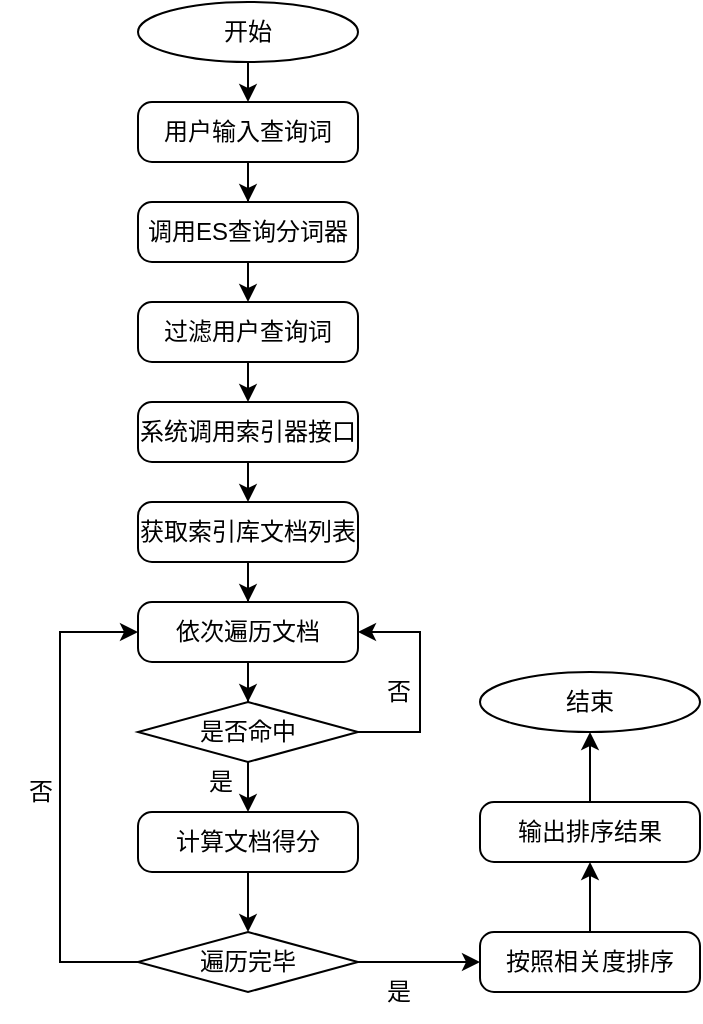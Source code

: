 <mxfile version="20.2.5" type="github">
  <diagram id="RpLbGMgYIpwDXW_oFPGz" name="第 1 页">
    <mxGraphModel dx="850" dy="500" grid="1" gridSize="10" guides="1" tooltips="1" connect="1" arrows="1" fold="1" page="1" pageScale="1" pageWidth="827" pageHeight="1169" math="0" shadow="0">
      <root>
        <mxCell id="0" />
        <mxCell id="1" parent="0" />
        <mxCell id="_aRBJviNGePjIrZY0RLF-1" value="开始" style="strokeWidth=1;html=1;shape=mxgraph.flowchart.start_1;whiteSpace=wrap;" parent="1" vertex="1">
          <mxGeometry x="289" y="120" width="110" height="30" as="geometry" />
        </mxCell>
        <mxCell id="P--CaIeO7Gsb0yP9oL_A-4" value="" style="edgeStyle=orthogonalEdgeStyle;rounded=0;orthogonalLoop=1;jettySize=auto;html=1;startArrow=none;startFill=0;endArrow=classic;endFill=1;entryX=0.5;entryY=0;entryDx=0;entryDy=0;" edge="1" parent="1" source="_aRBJviNGePjIrZY0RLF-2" target="_aRBJviNGePjIrZY0RLF-3">
          <mxGeometry relative="1" as="geometry">
            <mxPoint x="460" y="220" as="targetPoint" />
          </mxGeometry>
        </mxCell>
        <mxCell id="_aRBJviNGePjIrZY0RLF-2" value="用户输入查询词" style="rounded=1;whiteSpace=wrap;html=1;absoluteArcSize=1;arcSize=14;strokeWidth=1;" parent="1" vertex="1">
          <mxGeometry x="289" y="170" width="110" height="30" as="geometry" />
        </mxCell>
        <mxCell id="_aRBJviNGePjIrZY0RLF-3" value="调用ES查询分词器" style="rounded=1;whiteSpace=wrap;html=1;absoluteArcSize=1;arcSize=14;strokeWidth=1;" parent="1" vertex="1">
          <mxGeometry x="289" y="220" width="110" height="30" as="geometry" />
        </mxCell>
        <mxCell id="_aRBJviNGePjIrZY0RLF-4" value="过滤用户查询词" style="rounded=1;whiteSpace=wrap;html=1;absoluteArcSize=1;arcSize=14;strokeWidth=1;" parent="1" vertex="1">
          <mxGeometry x="289" y="270" width="110" height="30" as="geometry" />
        </mxCell>
        <mxCell id="_aRBJviNGePjIrZY0RLF-5" value="系统调用索引器接口" style="rounded=1;whiteSpace=wrap;html=1;absoluteArcSize=1;arcSize=14;strokeWidth=1;" parent="1" vertex="1">
          <mxGeometry x="289" y="320" width="110" height="30" as="geometry" />
        </mxCell>
        <mxCell id="_aRBJviNGePjIrZY0RLF-13" value="" style="edgeStyle=orthogonalEdgeStyle;rounded=0;orthogonalLoop=1;jettySize=auto;html=1;" parent="1" source="_aRBJviNGePjIrZY0RLF-6" target="_aRBJviNGePjIrZY0RLF-12" edge="1">
          <mxGeometry relative="1" as="geometry" />
        </mxCell>
        <mxCell id="_aRBJviNGePjIrZY0RLF-6" value="获取索引库文档列表" style="rounded=1;whiteSpace=wrap;html=1;absoluteArcSize=1;arcSize=14;strokeWidth=1;" parent="1" vertex="1">
          <mxGeometry x="289" y="370" width="110" height="30" as="geometry" />
        </mxCell>
        <mxCell id="_aRBJviNGePjIrZY0RLF-15" value="" style="edgeStyle=orthogonalEdgeStyle;rounded=0;orthogonalLoop=1;jettySize=auto;html=1;" parent="1" source="_aRBJviNGePjIrZY0RLF-12" target="_aRBJviNGePjIrZY0RLF-14" edge="1">
          <mxGeometry relative="1" as="geometry" />
        </mxCell>
        <mxCell id="_aRBJviNGePjIrZY0RLF-12" value="依次遍历文档" style="rounded=1;whiteSpace=wrap;html=1;absoluteArcSize=1;arcSize=14;strokeWidth=1;" parent="1" vertex="1">
          <mxGeometry x="289" y="420" width="110" height="30" as="geometry" />
        </mxCell>
        <mxCell id="_aRBJviNGePjIrZY0RLF-14" value="是否命中" style="strokeWidth=1;html=1;shape=mxgraph.flowchart.decision;whiteSpace=wrap;" parent="1" vertex="1">
          <mxGeometry x="289" y="470" width="110" height="30" as="geometry" />
        </mxCell>
        <mxCell id="_aRBJviNGePjIrZY0RLF-21" value="" style="edgeStyle=orthogonalEdgeStyle;rounded=0;orthogonalLoop=1;jettySize=auto;html=1;" parent="1" source="_aRBJviNGePjIrZY0RLF-16" target="_aRBJviNGePjIrZY0RLF-17" edge="1">
          <mxGeometry relative="1" as="geometry" />
        </mxCell>
        <mxCell id="_aRBJviNGePjIrZY0RLF-16" value="计算文档得分" style="rounded=1;whiteSpace=wrap;html=1;absoluteArcSize=1;arcSize=14;strokeWidth=1;" parent="1" vertex="1">
          <mxGeometry x="289" y="525" width="110" height="30" as="geometry" />
        </mxCell>
        <mxCell id="_aRBJviNGePjIrZY0RLF-17" value="遍历完毕" style="strokeWidth=1;html=1;shape=mxgraph.flowchart.decision;whiteSpace=wrap;" parent="1" vertex="1">
          <mxGeometry x="289" y="585" width="110" height="30" as="geometry" />
        </mxCell>
        <mxCell id="_aRBJviNGePjIrZY0RLF-25" value="" style="endArrow=classic;html=1;rounded=0;exitX=0.5;exitY=1;exitDx=0;exitDy=0;exitPerimeter=0;entryX=0.5;entryY=0;entryDx=0;entryDy=0;" parent="1" source="_aRBJviNGePjIrZY0RLF-14" target="_aRBJviNGePjIrZY0RLF-16" edge="1">
          <mxGeometry width="50" height="50" relative="1" as="geometry">
            <mxPoint x="399" y="530" as="sourcePoint" />
            <mxPoint x="449" y="480" as="targetPoint" />
          </mxGeometry>
        </mxCell>
        <mxCell id="_aRBJviNGePjIrZY0RLF-26" value="按照相关度排序" style="rounded=1;whiteSpace=wrap;html=1;absoluteArcSize=1;arcSize=14;strokeWidth=1;" parent="1" vertex="1">
          <mxGeometry x="460" y="585" width="110" height="30" as="geometry" />
        </mxCell>
        <mxCell id="_aRBJviNGePjIrZY0RLF-29" value="输出排序结果" style="rounded=1;whiteSpace=wrap;html=1;absoluteArcSize=1;arcSize=14;strokeWidth=1;" parent="1" vertex="1">
          <mxGeometry x="460" y="520" width="110" height="30" as="geometry" />
        </mxCell>
        <mxCell id="_aRBJviNGePjIrZY0RLF-30" value="结束" style="strokeWidth=1;html=1;shape=mxgraph.flowchart.start_1;whiteSpace=wrap;" parent="1" vertex="1">
          <mxGeometry x="460" y="455" width="110" height="30" as="geometry" />
        </mxCell>
        <mxCell id="_aRBJviNGePjIrZY0RLF-32" value="" style="endArrow=classic;html=1;rounded=0;exitX=0.5;exitY=1;exitDx=0;exitDy=0;exitPerimeter=0;entryX=0.5;entryY=0;entryDx=0;entryDy=0;" parent="1" source="_aRBJviNGePjIrZY0RLF-1" target="_aRBJviNGePjIrZY0RLF-2" edge="1">
          <mxGeometry width="50" height="50" relative="1" as="geometry">
            <mxPoint x="399" y="160" as="sourcePoint" />
            <mxPoint x="449" y="110" as="targetPoint" />
          </mxGeometry>
        </mxCell>
        <mxCell id="_aRBJviNGePjIrZY0RLF-36" value="" style="endArrow=classic;html=1;rounded=0;exitX=0.5;exitY=1;exitDx=0;exitDy=0;entryX=0.5;entryY=0;entryDx=0;entryDy=0;" parent="1" source="_aRBJviNGePjIrZY0RLF-3" target="_aRBJviNGePjIrZY0RLF-4" edge="1">
          <mxGeometry width="50" height="50" relative="1" as="geometry">
            <mxPoint x="390" y="320" as="sourcePoint" />
            <mxPoint x="440" y="270" as="targetPoint" />
          </mxGeometry>
        </mxCell>
        <mxCell id="_aRBJviNGePjIrZY0RLF-37" value="" style="endArrow=classic;html=1;rounded=0;exitX=0.5;exitY=1;exitDx=0;exitDy=0;entryX=0.5;entryY=0;entryDx=0;entryDy=0;" parent="1" source="_aRBJviNGePjIrZY0RLF-4" target="_aRBJviNGePjIrZY0RLF-5" edge="1">
          <mxGeometry width="50" height="50" relative="1" as="geometry">
            <mxPoint x="390" y="320" as="sourcePoint" />
            <mxPoint x="440" y="270" as="targetPoint" />
          </mxGeometry>
        </mxCell>
        <mxCell id="_aRBJviNGePjIrZY0RLF-38" value="" style="endArrow=classic;html=1;rounded=0;exitX=0.5;exitY=1;exitDx=0;exitDy=0;entryX=0.5;entryY=0;entryDx=0;entryDy=0;" parent="1" source="_aRBJviNGePjIrZY0RLF-5" target="_aRBJviNGePjIrZY0RLF-6" edge="1">
          <mxGeometry width="50" height="50" relative="1" as="geometry">
            <mxPoint x="390" y="420" as="sourcePoint" />
            <mxPoint x="440" y="370" as="targetPoint" />
          </mxGeometry>
        </mxCell>
        <mxCell id="_aRBJviNGePjIrZY0RLF-42" value="" style="endArrow=classic;html=1;rounded=0;exitX=0.5;exitY=0;exitDx=0;exitDy=0;entryX=0.5;entryY=1;entryDx=0;entryDy=0;" parent="1" source="_aRBJviNGePjIrZY0RLF-26" target="_aRBJviNGePjIrZY0RLF-29" edge="1">
          <mxGeometry width="50" height="50" relative="1" as="geometry">
            <mxPoint x="400" y="430" as="sourcePoint" />
            <mxPoint x="450" y="380" as="targetPoint" />
          </mxGeometry>
        </mxCell>
        <mxCell id="_aRBJviNGePjIrZY0RLF-43" value="" style="endArrow=classic;html=1;rounded=0;exitX=0.5;exitY=0;exitDx=0;exitDy=0;entryX=0.5;entryY=1;entryDx=0;entryDy=0;entryPerimeter=0;" parent="1" source="_aRBJviNGePjIrZY0RLF-29" target="_aRBJviNGePjIrZY0RLF-30" edge="1">
          <mxGeometry width="50" height="50" relative="1" as="geometry">
            <mxPoint x="400" y="430" as="sourcePoint" />
            <mxPoint x="450" y="380" as="targetPoint" />
          </mxGeometry>
        </mxCell>
        <mxCell id="_aRBJviNGePjIrZY0RLF-45" value="否" style="text;html=1;align=center;verticalAlign=middle;resizable=0;points=[];autosize=1;strokeColor=none;fillColor=none;" parent="1" vertex="1">
          <mxGeometry x="399" y="450" width="40" height="30" as="geometry" />
        </mxCell>
        <mxCell id="_aRBJviNGePjIrZY0RLF-46" value="否" style="text;html=1;align=center;verticalAlign=middle;resizable=0;points=[];autosize=1;strokeColor=none;fillColor=none;" parent="1" vertex="1">
          <mxGeometry x="220" y="500" width="40" height="30" as="geometry" />
        </mxCell>
        <mxCell id="_aRBJviNGePjIrZY0RLF-47" value="是" style="text;html=1;align=center;verticalAlign=middle;resizable=0;points=[];autosize=1;strokeColor=none;fillColor=none;" parent="1" vertex="1">
          <mxGeometry x="310" y="495" width="40" height="30" as="geometry" />
        </mxCell>
        <mxCell id="_aRBJviNGePjIrZY0RLF-48" value="是" style="text;html=1;align=center;verticalAlign=middle;resizable=0;points=[];autosize=1;strokeColor=none;fillColor=none;" parent="1" vertex="1">
          <mxGeometry x="399" y="600" width="40" height="30" as="geometry" />
        </mxCell>
        <mxCell id="P--CaIeO7Gsb0yP9oL_A-5" value="" style="endArrow=classic;html=1;rounded=0;exitX=1;exitY=0.5;exitDx=0;exitDy=0;exitPerimeter=0;edgeStyle=orthogonalEdgeStyle;entryX=1;entryY=0.5;entryDx=0;entryDy=0;" edge="1" parent="1" source="_aRBJviNGePjIrZY0RLF-14" target="_aRBJviNGePjIrZY0RLF-12">
          <mxGeometry width="50" height="50" relative="1" as="geometry">
            <mxPoint x="390" y="500" as="sourcePoint" />
            <mxPoint x="440" y="430" as="targetPoint" />
            <Array as="points">
              <mxPoint x="430" y="485" />
              <mxPoint x="430" y="435" />
            </Array>
          </mxGeometry>
        </mxCell>
        <mxCell id="P--CaIeO7Gsb0yP9oL_A-6" value="" style="endArrow=classic;html=1;rounded=0;exitX=0;exitY=0.5;exitDx=0;exitDy=0;exitPerimeter=0;entryX=0;entryY=0.5;entryDx=0;entryDy=0;edgeStyle=orthogonalEdgeStyle;" edge="1" parent="1" source="_aRBJviNGePjIrZY0RLF-17" target="_aRBJviNGePjIrZY0RLF-12">
          <mxGeometry width="50" height="50" relative="1" as="geometry">
            <mxPoint x="390" y="510" as="sourcePoint" />
            <mxPoint x="440" y="460" as="targetPoint" />
            <Array as="points">
              <mxPoint x="250" y="600" />
              <mxPoint x="250" y="435" />
            </Array>
          </mxGeometry>
        </mxCell>
        <mxCell id="P--CaIeO7Gsb0yP9oL_A-7" value="" style="endArrow=classic;html=1;rounded=0;exitX=1;exitY=0.5;exitDx=0;exitDy=0;exitPerimeter=0;entryX=0;entryY=0.5;entryDx=0;entryDy=0;" edge="1" parent="1" source="_aRBJviNGePjIrZY0RLF-17" target="_aRBJviNGePjIrZY0RLF-26">
          <mxGeometry width="50" height="50" relative="1" as="geometry">
            <mxPoint x="390" y="530" as="sourcePoint" />
            <mxPoint x="440" y="480" as="targetPoint" />
          </mxGeometry>
        </mxCell>
      </root>
    </mxGraphModel>
  </diagram>
</mxfile>
